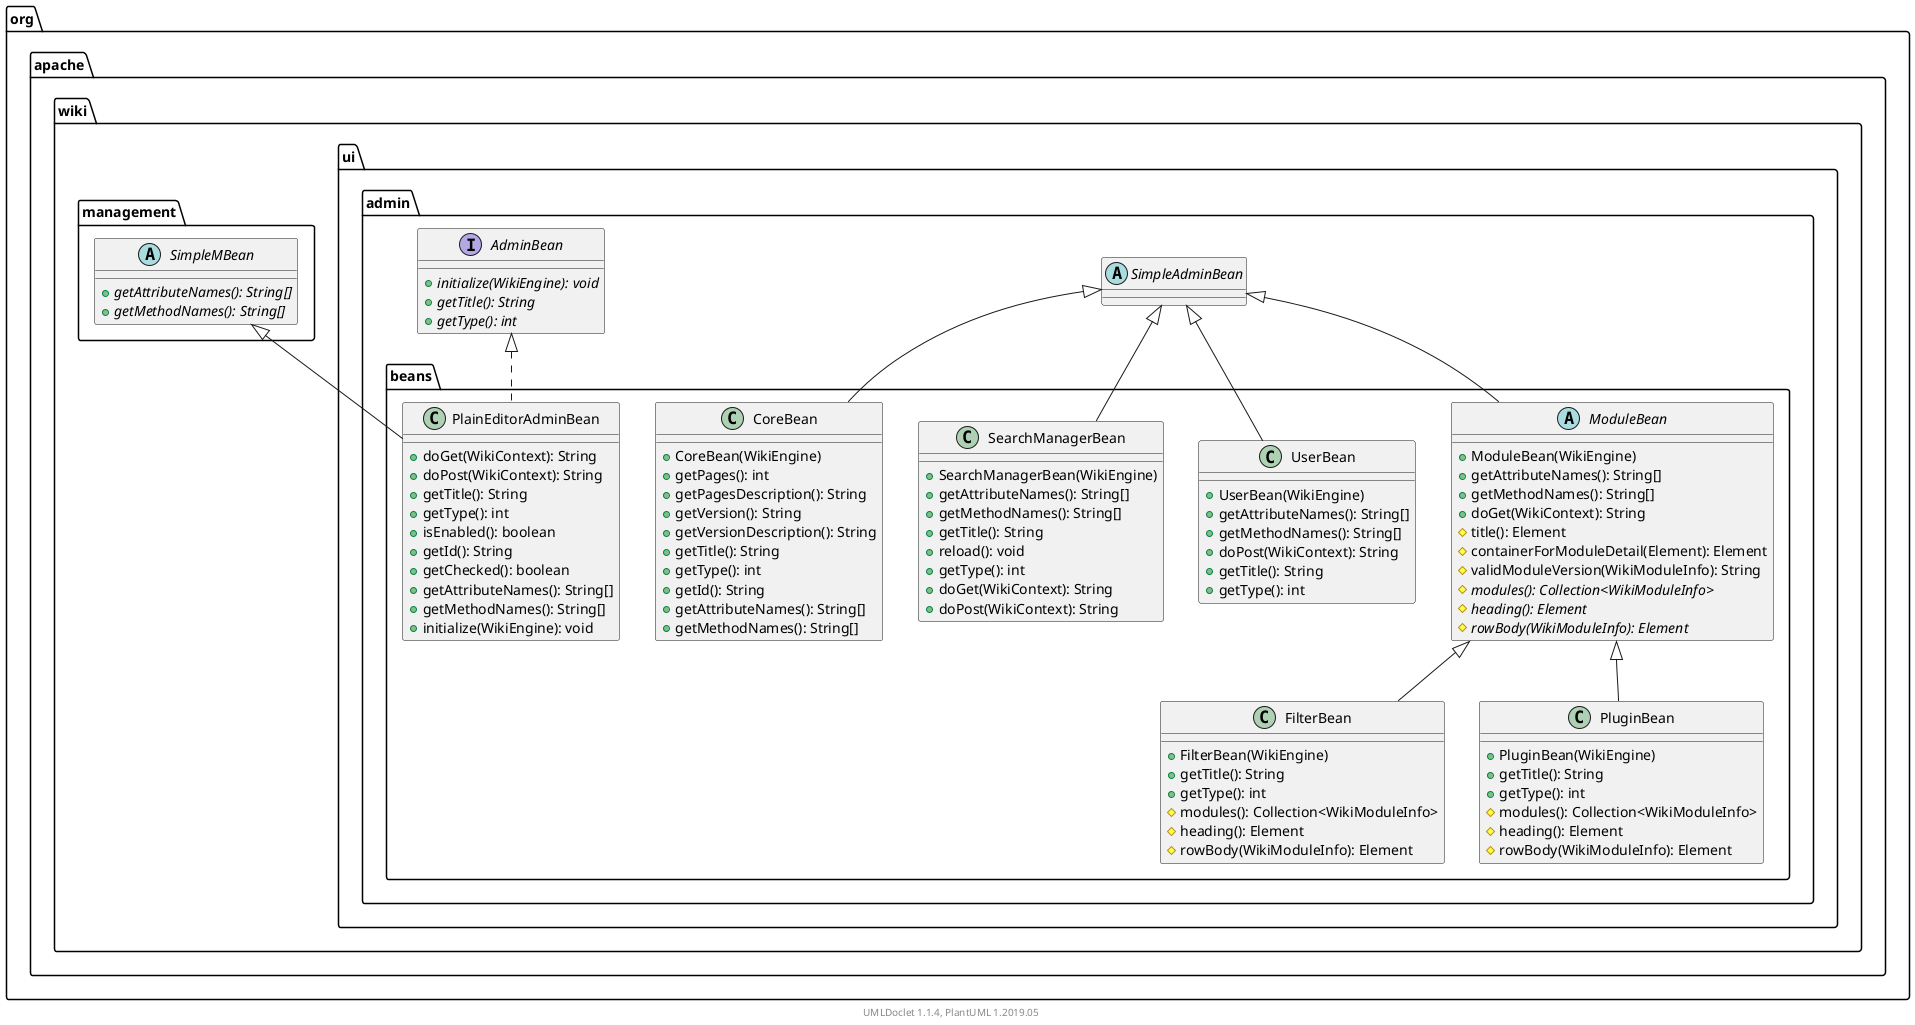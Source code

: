 @startuml

    namespace org.apache.wiki.ui.admin.beans {

        class UserBean [[UserBean.html]] {
            +UserBean(WikiEngine)
            +getAttributeNames(): String[]
            +getMethodNames(): String[]
            +doPost(WikiContext): String
            +getTitle(): String
            +getType(): int
        }

        class SearchManagerBean [[SearchManagerBean.html]] {
            +SearchManagerBean(WikiEngine)
            +getAttributeNames(): String[]
            +getMethodNames(): String[]
            +getTitle(): String
            +reload(): void
            +getType(): int
            +doGet(WikiContext): String
            +doPost(WikiContext): String
        }

        class FilterBean [[FilterBean.html]] {
            +FilterBean(WikiEngine)
            +getTitle(): String
            +getType(): int
            #modules(): Collection<WikiModuleInfo>
            #heading(): Element
            #rowBody(WikiModuleInfo): Element
        }

        class PluginBean [[PluginBean.html]] {
            +PluginBean(WikiEngine)
            +getTitle(): String
            +getType(): int
            #modules(): Collection<WikiModuleInfo>
            #heading(): Element
            #rowBody(WikiModuleInfo): Element
        }

        class PlainEditorAdminBean [[PlainEditorAdminBean.html]] {
            +doGet(WikiContext): String
            +doPost(WikiContext): String
            +getTitle(): String
            +getType(): int
            +isEnabled(): boolean
            +getId(): String
            +getChecked(): boolean
            +getAttributeNames(): String[]
            +getMethodNames(): String[]
            +initialize(WikiEngine): void
        }

        class CoreBean [[CoreBean.html]] {
            +CoreBean(WikiEngine)
            +getPages(): int
            +getPagesDescription(): String
            +getVersion(): String
            +getVersionDescription(): String
            +getTitle(): String
            +getType(): int
            +getId(): String
            +getAttributeNames(): String[]
            +getMethodNames(): String[]
        }

        abstract class ModuleBean [[ModuleBean.html]] {
            +ModuleBean(WikiEngine)
            +getAttributeNames(): String[]
            +getMethodNames(): String[]
            +doGet(WikiContext): String
            #title(): Element
            #containerForModuleDetail(Element): Element
            #validModuleVersion(WikiModuleInfo): String
            {abstract} #modules(): Collection<WikiModuleInfo>
            {abstract} #heading(): Element
            {abstract} #rowBody(WikiModuleInfo): Element
        }

        abstract class org.apache.wiki.ui.admin.SimpleAdminBean
        org.apache.wiki.ui.admin.SimpleAdminBean <|-- UserBean

        org.apache.wiki.ui.admin.SimpleAdminBean <|-- SearchManagerBean

        ModuleBean <|-- FilterBean

        ModuleBean <|-- PluginBean

        abstract class org.apache.wiki.management.SimpleMBean {
            {abstract} +getAttributeNames(): String[]
            {abstract} +getMethodNames(): String[]
        }
        org.apache.wiki.management.SimpleMBean <|-- PlainEditorAdminBean

        interface org.apache.wiki.ui.admin.AdminBean {
            {abstract} +initialize(WikiEngine): void
            {abstract} +getTitle(): String
            {abstract} +getType(): int
        }
        org.apache.wiki.ui.admin.AdminBean <|.. PlainEditorAdminBean

        org.apache.wiki.ui.admin.SimpleAdminBean <|-- CoreBean

        org.apache.wiki.ui.admin.SimpleAdminBean <|-- ModuleBean

    }


    center footer UMLDoclet 1.1.4, PlantUML 1.2019.05
@enduml
